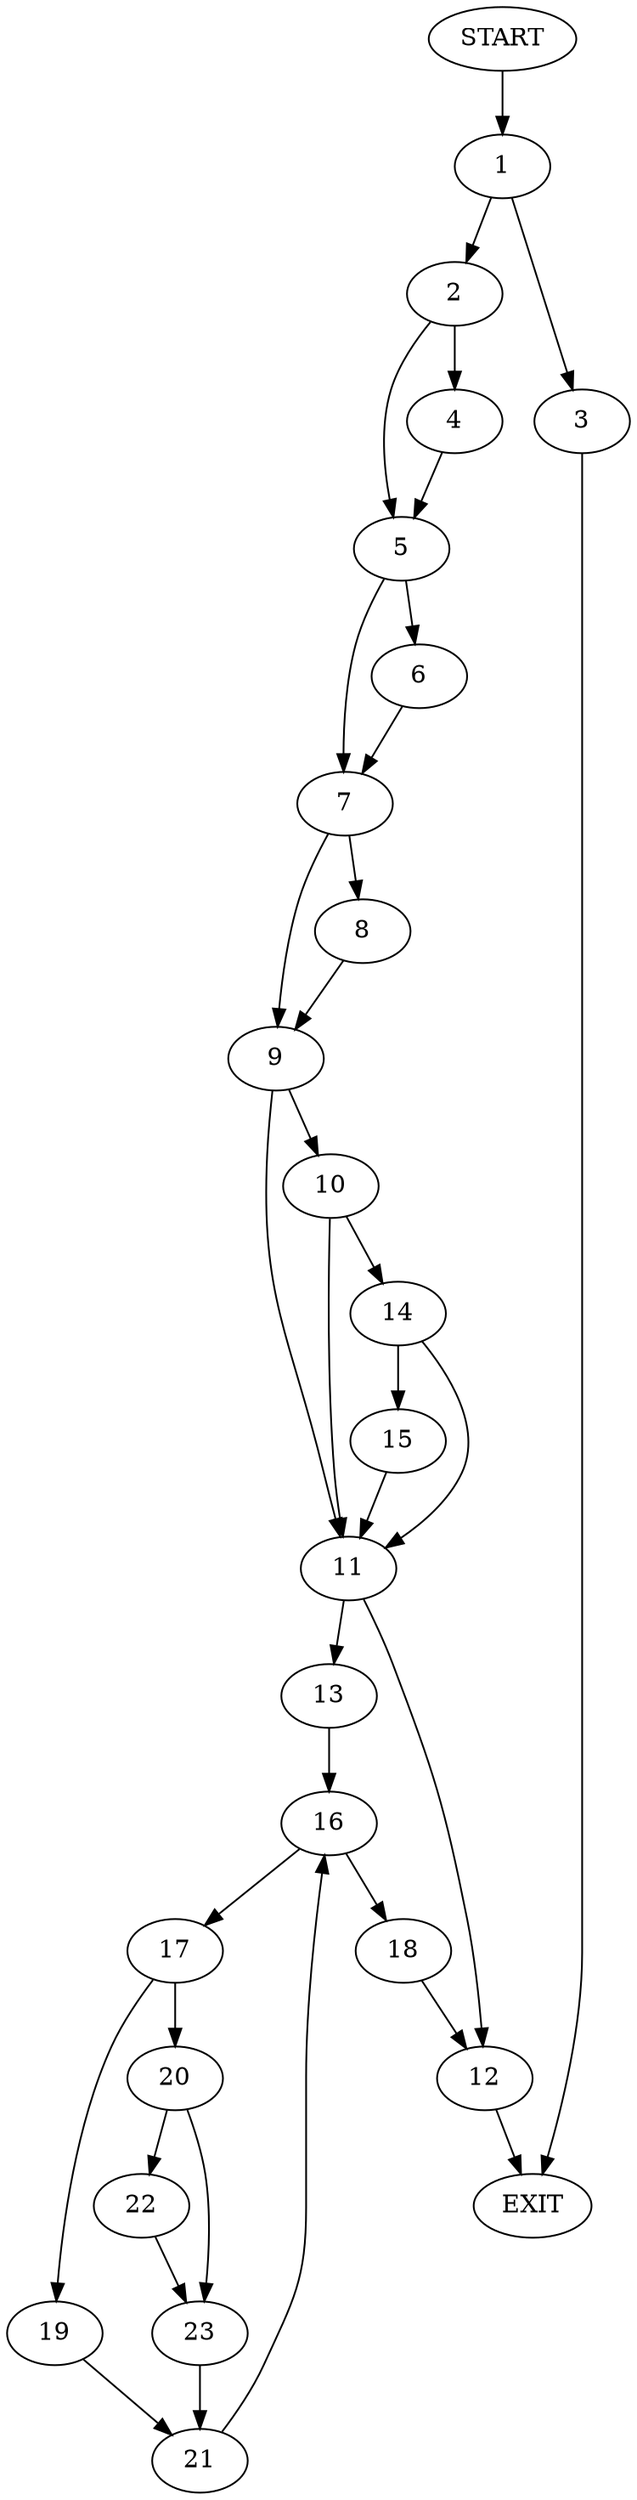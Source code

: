digraph {
0 [label="START"]
24 [label="EXIT"]
0 -> 1
1 -> 2
1 -> 3
2 -> 4
2 -> 5
3 -> 24
5 -> 6
5 -> 7
4 -> 5
7 -> 8
7 -> 9
6 -> 7
9 -> 10
9 -> 11
8 -> 9
11 -> 12
11 -> 13
10 -> 14
10 -> 11
14 -> 15
14 -> 11
15 -> 11
12 -> 24
13 -> 16
16 -> 17
16 -> 18
18 -> 12
17 -> 19
17 -> 20
19 -> 21
20 -> 22
20 -> 23
21 -> 16
22 -> 23
23 -> 21
}
